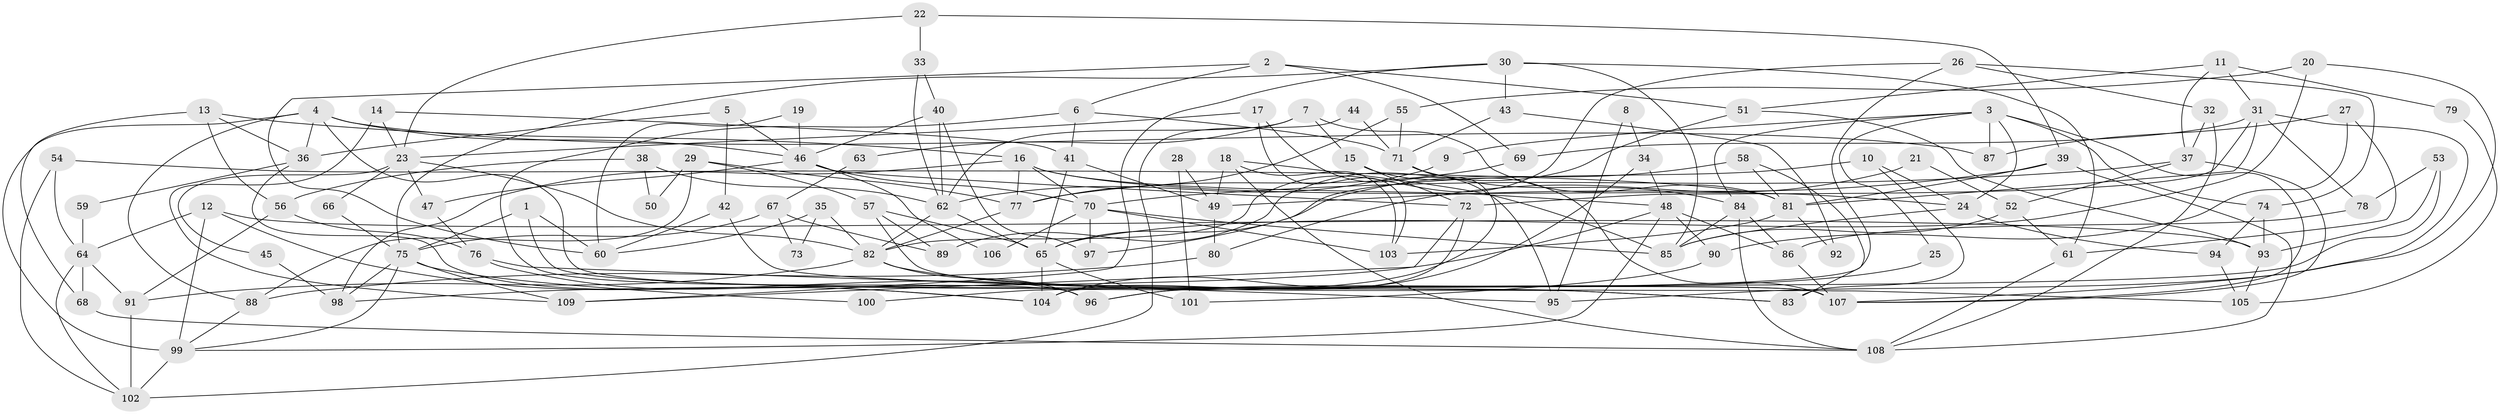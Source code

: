// Generated by graph-tools (version 1.1) at 2025/02/03/09/25 03:02:13]
// undirected, 109 vertices, 218 edges
graph export_dot {
graph [start="1"]
  node [color=gray90,style=filled];
  1;
  2;
  3;
  4;
  5;
  6;
  7;
  8;
  9;
  10;
  11;
  12;
  13;
  14;
  15;
  16;
  17;
  18;
  19;
  20;
  21;
  22;
  23;
  24;
  25;
  26;
  27;
  28;
  29;
  30;
  31;
  32;
  33;
  34;
  35;
  36;
  37;
  38;
  39;
  40;
  41;
  42;
  43;
  44;
  45;
  46;
  47;
  48;
  49;
  50;
  51;
  52;
  53;
  54;
  55;
  56;
  57;
  58;
  59;
  60;
  61;
  62;
  63;
  64;
  65;
  66;
  67;
  68;
  69;
  70;
  71;
  72;
  73;
  74;
  75;
  76;
  77;
  78;
  79;
  80;
  81;
  82;
  83;
  84;
  85;
  86;
  87;
  88;
  89;
  90;
  91;
  92;
  93;
  94;
  95;
  96;
  97;
  98;
  99;
  100;
  101;
  102;
  103;
  104;
  105;
  106;
  107;
  108;
  109;
  1 -- 107;
  1 -- 75;
  1 -- 60;
  2 -- 6;
  2 -- 51;
  2 -- 60;
  2 -- 69;
  3 -- 24;
  3 -- 84;
  3 -- 9;
  3 -- 25;
  3 -- 74;
  3 -- 87;
  3 -- 107;
  4 -- 99;
  4 -- 46;
  4 -- 36;
  4 -- 87;
  4 -- 88;
  4 -- 107;
  5 -- 46;
  5 -- 42;
  5 -- 36;
  6 -- 71;
  6 -- 96;
  6 -- 41;
  7 -- 15;
  7 -- 62;
  7 -- 63;
  7 -- 81;
  8 -- 95;
  8 -- 34;
  9 -- 62;
  10 -- 83;
  10 -- 65;
  10 -- 24;
  11 -- 31;
  11 -- 37;
  11 -- 51;
  11 -- 79;
  12 -- 64;
  12 -- 104;
  12 -- 93;
  12 -- 99;
  13 -- 16;
  13 -- 36;
  13 -- 56;
  13 -- 68;
  14 -- 109;
  14 -- 23;
  14 -- 41;
  15 -- 72;
  15 -- 107;
  16 -- 24;
  16 -- 48;
  16 -- 70;
  16 -- 77;
  16 -- 98;
  17 -- 103;
  17 -- 23;
  17 -- 95;
  18 -- 49;
  18 -- 108;
  18 -- 85;
  18 -- 103;
  19 -- 60;
  19 -- 46;
  20 -- 107;
  20 -- 65;
  20 -- 55;
  21 -- 80;
  21 -- 52;
  22 -- 33;
  22 -- 23;
  22 -- 39;
  23 -- 82;
  23 -- 47;
  23 -- 45;
  23 -- 66;
  24 -- 85;
  24 -- 94;
  25 -- 96;
  26 -- 32;
  26 -- 104;
  26 -- 74;
  26 -- 82;
  27 -- 61;
  27 -- 87;
  27 -- 90;
  28 -- 49;
  28 -- 101;
  29 -- 77;
  29 -- 88;
  29 -- 50;
  29 -- 57;
  30 -- 61;
  30 -- 85;
  30 -- 43;
  30 -- 75;
  30 -- 109;
  31 -- 69;
  31 -- 81;
  31 -- 72;
  31 -- 78;
  31 -- 95;
  32 -- 108;
  32 -- 37;
  33 -- 62;
  33 -- 40;
  34 -- 104;
  34 -- 48;
  35 -- 82;
  35 -- 60;
  35 -- 73;
  36 -- 59;
  36 -- 96;
  37 -- 107;
  37 -- 70;
  37 -- 52;
  38 -- 56;
  38 -- 62;
  38 -- 50;
  39 -- 81;
  39 -- 49;
  39 -- 108;
  40 -- 46;
  40 -- 62;
  40 -- 97;
  41 -- 49;
  41 -- 65;
  42 -- 60;
  42 -- 105;
  43 -- 71;
  43 -- 92;
  44 -- 102;
  44 -- 71;
  45 -- 98;
  46 -- 72;
  46 -- 70;
  46 -- 47;
  46 -- 106;
  47 -- 76;
  48 -- 86;
  48 -- 99;
  48 -- 90;
  48 -- 98;
  49 -- 80;
  51 -- 93;
  51 -- 89;
  52 -- 85;
  52 -- 61;
  53 -- 78;
  53 -- 93;
  53 -- 96;
  54 -- 81;
  54 -- 102;
  54 -- 64;
  55 -- 77;
  55 -- 71;
  56 -- 91;
  56 -- 76;
  57 -- 65;
  57 -- 83;
  57 -- 89;
  58 -- 83;
  58 -- 97;
  58 -- 81;
  59 -- 64;
  61 -- 108;
  62 -- 65;
  62 -- 82;
  63 -- 67;
  64 -- 91;
  64 -- 68;
  64 -- 102;
  65 -- 104;
  65 -- 101;
  66 -- 75;
  67 -- 89;
  67 -- 75;
  67 -- 73;
  68 -- 108;
  69 -- 77;
  70 -- 103;
  70 -- 85;
  70 -- 97;
  70 -- 106;
  71 -- 84;
  71 -- 100;
  72 -- 109;
  72 -- 104;
  74 -- 93;
  74 -- 94;
  75 -- 98;
  75 -- 99;
  75 -- 100;
  75 -- 109;
  76 -- 95;
  76 -- 104;
  77 -- 82;
  78 -- 86;
  79 -- 105;
  80 -- 88;
  81 -- 92;
  81 -- 103;
  82 -- 96;
  82 -- 83;
  82 -- 91;
  84 -- 108;
  84 -- 85;
  84 -- 86;
  86 -- 107;
  88 -- 99;
  90 -- 101;
  91 -- 102;
  93 -- 105;
  94 -- 105;
  99 -- 102;
}

